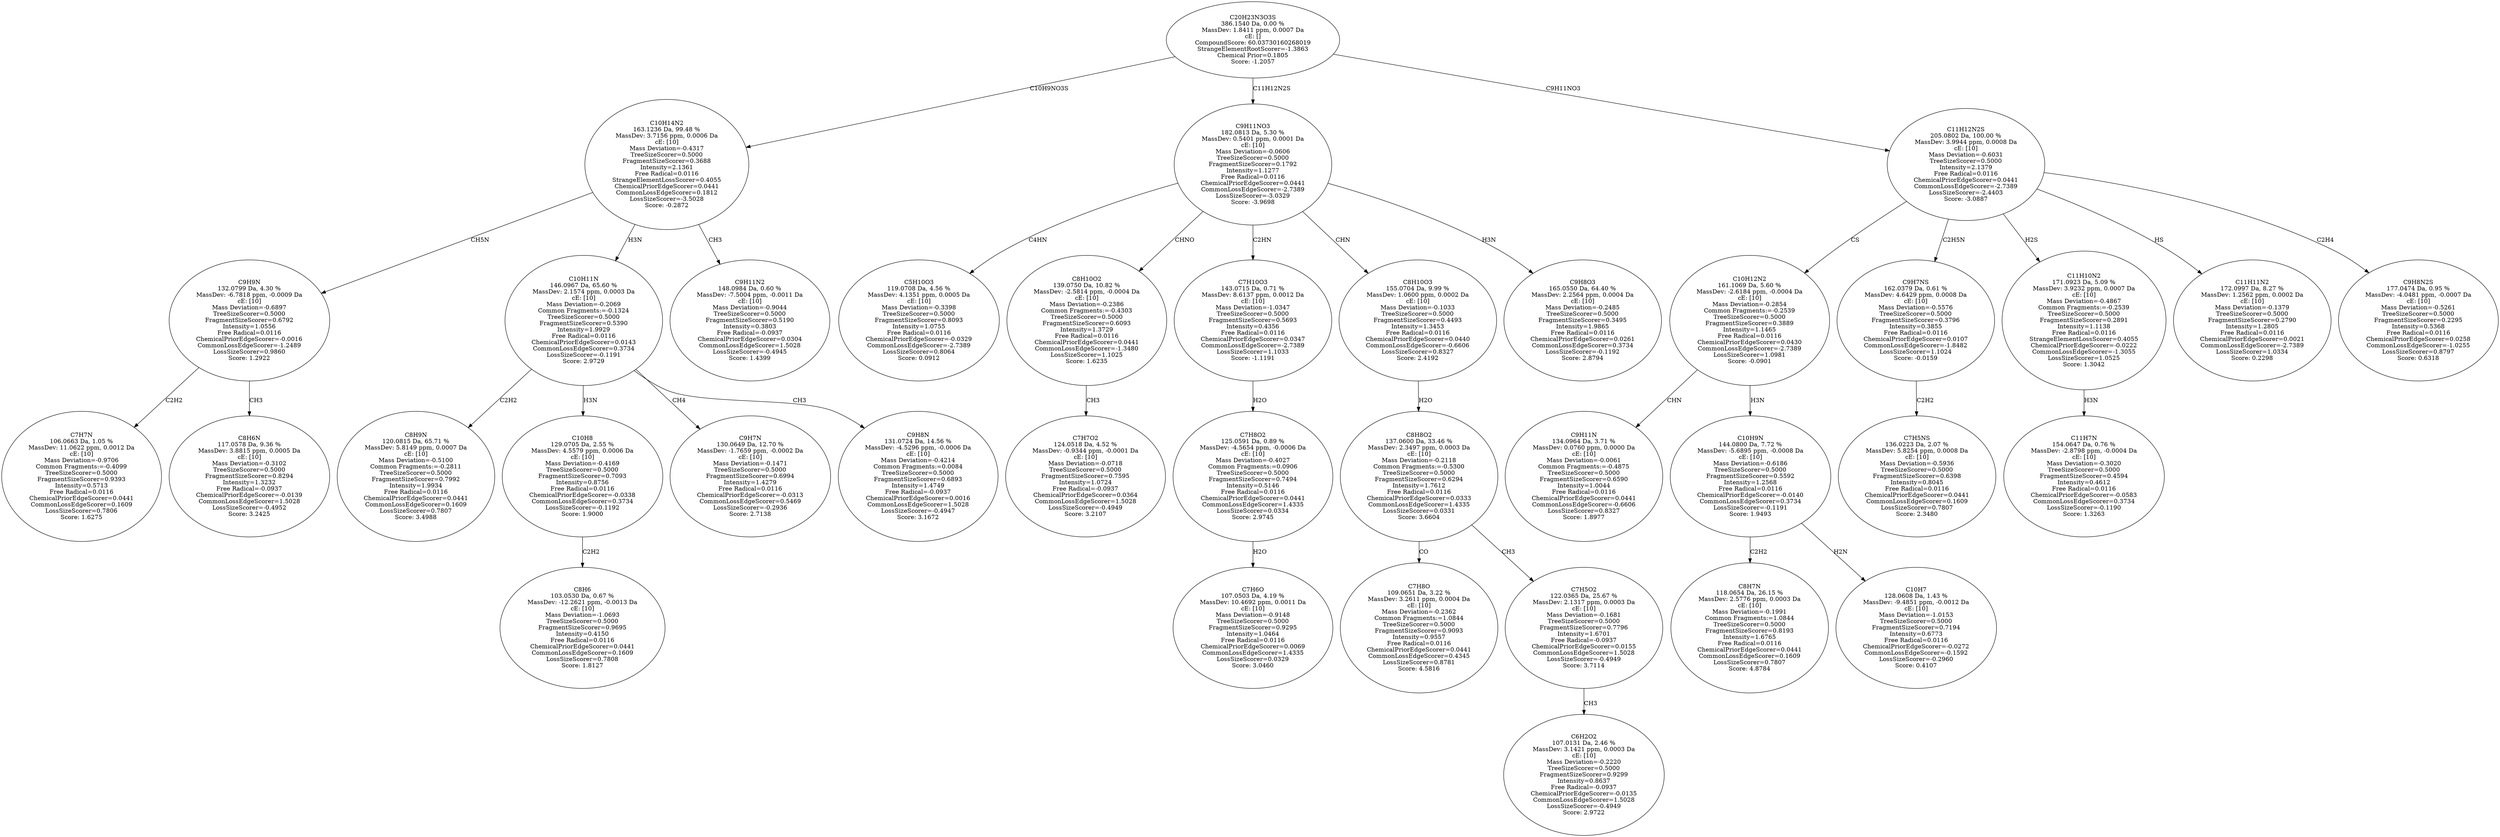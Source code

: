 strict digraph {
v1 [label="C7H7N\n106.0663 Da, 1.05 %\nMassDev: 11.0622 ppm, 0.0012 Da\ncE: [10]\nMass Deviation=-0.9706\nCommon Fragments:=-0.4099\nTreeSizeScorer=0.5000\nFragmentSizeScorer=0.9393\nIntensity=0.5713\nFree Radical=0.0116\nChemicalPriorEdgeScorer=0.0441\nCommonLossEdgeScorer=0.1609\nLossSizeScorer=0.7806\nScore: 1.6275"];
v2 [label="C8H6N\n117.0578 Da, 9.36 %\nMassDev: 3.8815 ppm, 0.0005 Da\ncE: [10]\nMass Deviation=-0.3102\nTreeSizeScorer=0.5000\nFragmentSizeScorer=0.8294\nIntensity=1.3232\nFree Radical=-0.0937\nChemicalPriorEdgeScorer=-0.0139\nCommonLossEdgeScorer=1.5028\nLossSizeScorer=-0.4952\nScore: 3.2425"];
v3 [label="C9H9N\n132.0799 Da, 4.30 %\nMassDev: -6.7818 ppm, -0.0009 Da\ncE: [10]\nMass Deviation=-0.6897\nTreeSizeScorer=0.5000\nFragmentSizeScorer=0.6792\nIntensity=1.0556\nFree Radical=0.0116\nChemicalPriorEdgeScorer=-0.0016\nCommonLossEdgeScorer=-1.2489\nLossSizeScorer=0.9860\nScore: 1.2922"];
v4 [label="C8H9N\n120.0815 Da, 65.71 %\nMassDev: 5.8149 ppm, 0.0007 Da\ncE: [10]\nMass Deviation=-0.5100\nCommon Fragments:=-0.2811\nTreeSizeScorer=0.5000\nFragmentSizeScorer=0.7992\nIntensity=1.9934\nFree Radical=0.0116\nChemicalPriorEdgeScorer=0.0441\nCommonLossEdgeScorer=0.1609\nLossSizeScorer=0.7807\nScore: 3.4988"];
v5 [label="C8H6\n103.0530 Da, 0.67 %\nMassDev: -12.2621 ppm, -0.0013 Da\ncE: [10]\nMass Deviation=-1.0693\nTreeSizeScorer=0.5000\nFragmentSizeScorer=0.9695\nIntensity=0.4150\nFree Radical=0.0116\nChemicalPriorEdgeScorer=0.0441\nCommonLossEdgeScorer=0.1609\nLossSizeScorer=0.7808\nScore: 1.8127"];
v6 [label="C10H8\n129.0705 Da, 2.55 %\nMassDev: 4.5579 ppm, 0.0006 Da\ncE: [10]\nMass Deviation=-0.4169\nTreeSizeScorer=0.5000\nFragmentSizeScorer=0.7093\nIntensity=0.8756\nFree Radical=0.0116\nChemicalPriorEdgeScorer=-0.0338\nCommonLossEdgeScorer=0.3734\nLossSizeScorer=-0.1192\nScore: 1.9000"];
v7 [label="C9H7N\n130.0649 Da, 12.70 %\nMassDev: -1.7659 ppm, -0.0002 Da\ncE: [10]\nMass Deviation=-0.1471\nTreeSizeScorer=0.5000\nFragmentSizeScorer=0.6994\nIntensity=1.4279\nFree Radical=0.0116\nChemicalPriorEdgeScorer=-0.0313\nCommonLossEdgeScorer=0.5469\nLossSizeScorer=-0.2936\nScore: 2.7138"];
v8 [label="C9H8N\n131.0724 Da, 14.56 %\nMassDev: -4.5296 ppm, -0.0006 Da\ncE: [10]\nMass Deviation=-0.4214\nCommon Fragments:=0.0084\nTreeSizeScorer=0.5000\nFragmentSizeScorer=0.6893\nIntensity=1.4749\nFree Radical=-0.0937\nChemicalPriorEdgeScorer=0.0016\nCommonLossEdgeScorer=1.5028\nLossSizeScorer=-0.4947\nScore: 3.1672"];
v9 [label="C10H11N\n146.0967 Da, 65.60 %\nMassDev: 2.1574 ppm, 0.0003 Da\ncE: [10]\nMass Deviation=-0.2069\nCommon Fragments:=-0.1324\nTreeSizeScorer=0.5000\nFragmentSizeScorer=0.5390\nIntensity=1.9929\nFree Radical=0.0116\nChemicalPriorEdgeScorer=0.0143\nCommonLossEdgeScorer=0.3734\nLossSizeScorer=-0.1191\nScore: 2.9729"];
v10 [label="C9H11N2\n148.0984 Da, 0.60 %\nMassDev: -7.5004 ppm, -0.0011 Da\ncE: [10]\nMass Deviation=-0.9044\nTreeSizeScorer=0.5000\nFragmentSizeScorer=0.5190\nIntensity=0.3803\nFree Radical=-0.0937\nChemicalPriorEdgeScorer=0.0304\nCommonLossEdgeScorer=1.5028\nLossSizeScorer=-0.4945\nScore: 1.4399"];
v11 [label="C10H14N2\n163.1236 Da, 99.48 %\nMassDev: 3.7156 ppm, 0.0006 Da\ncE: [10]\nMass Deviation=-0.4317\nTreeSizeScorer=0.5000\nFragmentSizeScorer=0.3688\nIntensity=2.1361\nFree Radical=0.0116\nStrangeElementLossScorer=0.4055\nChemicalPriorEdgeScorer=0.0441\nCommonLossEdgeScorer=0.1812\nLossSizeScorer=-3.5028\nScore: -0.2872"];
v12 [label="C5H10O3\n119.0708 Da, 4.56 %\nMassDev: 4.1351 ppm, 0.0005 Da\ncE: [10]\nMass Deviation=-0.3398\nTreeSizeScorer=0.5000\nFragmentSizeScorer=0.8093\nIntensity=1.0755\nFree Radical=0.0116\nChemicalPriorEdgeScorer=-0.0329\nCommonLossEdgeScorer=-2.7389\nLossSizeScorer=0.8064\nScore: 0.0912"];
v13 [label="C7H7O2\n124.0518 Da, 4.52 %\nMassDev: -0.9344 ppm, -0.0001 Da\ncE: [10]\nMass Deviation=-0.0718\nTreeSizeScorer=0.5000\nFragmentSizeScorer=0.7595\nIntensity=1.0724\nFree Radical=-0.0937\nChemicalPriorEdgeScorer=0.0364\nCommonLossEdgeScorer=1.5028\nLossSizeScorer=-0.4949\nScore: 3.2107"];
v14 [label="C8H10O2\n139.0750 Da, 10.82 %\nMassDev: -2.5814 ppm, -0.0004 Da\ncE: [10]\nMass Deviation=-0.2386\nCommon Fragments:=-0.4303\nTreeSizeScorer=0.5000\nFragmentSizeScorer=0.6093\nIntensity=1.3729\nFree Radical=0.0116\nChemicalPriorEdgeScorer=0.0441\nCommonLossEdgeScorer=-1.3480\nLossSizeScorer=1.1025\nScore: 1.6235"];
v15 [label="C7H6O\n107.0503 Da, 4.19 %\nMassDev: 10.4692 ppm, 0.0011 Da\ncE: [10]\nMass Deviation=-0.9148\nTreeSizeScorer=0.5000\nFragmentSizeScorer=0.9295\nIntensity=1.0464\nFree Radical=0.0116\nChemicalPriorEdgeScorer=0.0069\nCommonLossEdgeScorer=1.4335\nLossSizeScorer=0.0329\nScore: 3.0460"];
v16 [label="C7H8O2\n125.0591 Da, 0.89 %\nMassDev: -4.5654 ppm, -0.0006 Da\ncE: [10]\nMass Deviation=-0.4027\nCommon Fragments:=0.0906\nTreeSizeScorer=0.5000\nFragmentSizeScorer=0.7494\nIntensity=0.5146\nFree Radical=0.0116\nChemicalPriorEdgeScorer=0.0441\nCommonLossEdgeScorer=1.4335\nLossSizeScorer=0.0334\nScore: 2.9745"];
v17 [label="C7H10O3\n143.0715 Da, 0.71 %\nMassDev: 8.6137 ppm, 0.0012 Da\ncE: [10]\nMass Deviation=-1.0347\nTreeSizeScorer=0.5000\nFragmentSizeScorer=0.5693\nIntensity=0.4356\nFree Radical=0.0116\nChemicalPriorEdgeScorer=0.0347\nCommonLossEdgeScorer=-2.7389\nLossSizeScorer=1.1033\nScore: -1.1191"];
v18 [label="C7H8O\n109.0651 Da, 3.22 %\nMassDev: 3.2611 ppm, 0.0004 Da\ncE: [10]\nMass Deviation=-0.2362\nCommon Fragments:=1.0844\nTreeSizeScorer=0.5000\nFragmentSizeScorer=0.9093\nIntensity=0.9557\nFree Radical=0.0116\nChemicalPriorEdgeScorer=0.0441\nCommonLossEdgeScorer=0.4345\nLossSizeScorer=0.8781\nScore: 4.5816"];
v19 [label="C6H2O2\n107.0131 Da, 2.46 %\nMassDev: 3.1421 ppm, 0.0003 Da\ncE: [10]\nMass Deviation=-0.2220\nTreeSizeScorer=0.5000\nFragmentSizeScorer=0.9299\nIntensity=0.8637\nFree Radical=-0.0937\nChemicalPriorEdgeScorer=-0.0135\nCommonLossEdgeScorer=1.5028\nLossSizeScorer=-0.4949\nScore: 2.9722"];
v20 [label="C7H5O2\n122.0365 Da, 25.67 %\nMassDev: 2.1317 ppm, 0.0003 Da\ncE: [10]\nMass Deviation=-0.1681\nTreeSizeScorer=0.5000\nFragmentSizeScorer=0.7796\nIntensity=1.6701\nFree Radical=-0.0937\nChemicalPriorEdgeScorer=0.0155\nCommonLossEdgeScorer=1.5028\nLossSizeScorer=-0.4949\nScore: 3.7114"];
v21 [label="C8H8O2\n137.0600 Da, 33.46 %\nMassDev: 2.3497 ppm, 0.0003 Da\ncE: [10]\nMass Deviation=-0.2118\nCommon Fragments:=-0.5300\nTreeSizeScorer=0.5000\nFragmentSizeScorer=0.6294\nIntensity=1.7612\nFree Radical=0.0116\nChemicalPriorEdgeScorer=0.0333\nCommonLossEdgeScorer=1.4335\nLossSizeScorer=0.0331\nScore: 3.6604"];
v22 [label="C8H10O3\n155.0704 Da, 9.99 %\nMassDev: 1.0600 ppm, 0.0002 Da\ncE: [10]\nMass Deviation=-0.1033\nTreeSizeScorer=0.5000\nFragmentSizeScorer=0.4493\nIntensity=1.3453\nFree Radical=0.0116\nChemicalPriorEdgeScorer=0.0440\nCommonLossEdgeScorer=-0.6606\nLossSizeScorer=0.8327\nScore: 2.4192"];
v23 [label="C9H8O3\n165.0550 Da, 64.40 %\nMassDev: 2.2564 ppm, 0.0004 Da\ncE: [10]\nMass Deviation=-0.2485\nTreeSizeScorer=0.5000\nFragmentSizeScorer=0.3495\nIntensity=1.9865\nFree Radical=0.0116\nChemicalPriorEdgeScorer=0.0261\nCommonLossEdgeScorer=0.3734\nLossSizeScorer=-0.1192\nScore: 2.8794"];
v24 [label="C9H11NO3\n182.0813 Da, 5.30 %\nMassDev: 0.5401 ppm, 0.0001 Da\ncE: [10]\nMass Deviation=-0.0606\nTreeSizeScorer=0.5000\nFragmentSizeScorer=0.1792\nIntensity=1.1277\nFree Radical=0.0116\nChemicalPriorEdgeScorer=0.0441\nCommonLossEdgeScorer=-2.7389\nLossSizeScorer=-3.0329\nScore: -3.9698"];
v25 [label="C9H11N\n134.0964 Da, 3.71 %\nMassDev: 0.0760 ppm, 0.0000 Da\ncE: [10]\nMass Deviation=-0.0061\nCommon Fragments:=-0.4875\nTreeSizeScorer=0.5000\nFragmentSizeScorer=0.6590\nIntensity=1.0044\nFree Radical=0.0116\nChemicalPriorEdgeScorer=0.0441\nCommonLossEdgeScorer=-0.6606\nLossSizeScorer=0.8327\nScore: 1.8977"];
v26 [label="C8H7N\n118.0654 Da, 26.15 %\nMassDev: 2.5776 ppm, 0.0003 Da\ncE: [10]\nMass Deviation=-0.1991\nCommon Fragments:=1.0844\nTreeSizeScorer=0.5000\nFragmentSizeScorer=0.8193\nIntensity=1.6765\nFree Radical=0.0116\nChemicalPriorEdgeScorer=0.0441\nCommonLossEdgeScorer=0.1609\nLossSizeScorer=0.7807\nScore: 4.8784"];
v27 [label="C10H7\n128.0608 Da, 1.43 %\nMassDev: -9.4851 ppm, -0.0012 Da\ncE: [10]\nMass Deviation=-1.0153\nTreeSizeScorer=0.5000\nFragmentSizeScorer=0.7194\nIntensity=0.6773\nFree Radical=0.0116\nChemicalPriorEdgeScorer=-0.0272\nCommonLossEdgeScorer=-0.1592\nLossSizeScorer=-0.2960\nScore: 0.4107"];
v28 [label="C10H9N\n144.0800 Da, 7.72 %\nMassDev: -5.6895 ppm, -0.0008 Da\ncE: [10]\nMass Deviation=-0.6186\nTreeSizeScorer=0.5000\nFragmentSizeScorer=0.5592\nIntensity=1.2568\nFree Radical=0.0116\nChemicalPriorEdgeScorer=-0.0140\nCommonLossEdgeScorer=0.3734\nLossSizeScorer=-0.1191\nScore: 1.9493"];
v29 [label="C10H12N2\n161.1069 Da, 5.60 %\nMassDev: -2.6184 ppm, -0.0004 Da\ncE: [10]\nMass Deviation=-0.2854\nCommon Fragments:=-0.2539\nTreeSizeScorer=0.5000\nFragmentSizeScorer=0.3889\nIntensity=1.1465\nFree Radical=0.0116\nChemicalPriorEdgeScorer=0.0430\nCommonLossEdgeScorer=-2.7389\nLossSizeScorer=1.0981\nScore: -0.0901"];
v30 [label="C7H5NS\n136.0223 Da, 2.07 %\nMassDev: 5.8254 ppm, 0.0008 Da\ncE: [10]\nMass Deviation=-0.5936\nTreeSizeScorer=0.5000\nFragmentSizeScorer=0.6398\nIntensity=0.8045\nFree Radical=0.0116\nChemicalPriorEdgeScorer=0.0441\nCommonLossEdgeScorer=0.1609\nLossSizeScorer=0.7807\nScore: 2.3480"];
v31 [label="C9H7NS\n162.0379 Da, 0.61 %\nMassDev: 4.6429 ppm, 0.0008 Da\ncE: [10]\nMass Deviation=-0.5576\nTreeSizeScorer=0.5000\nFragmentSizeScorer=0.3796\nIntensity=0.3855\nFree Radical=0.0116\nChemicalPriorEdgeScorer=0.0107\nCommonLossEdgeScorer=-1.8482\nLossSizeScorer=1.1024\nScore: -0.0159"];
v32 [label="C11H7N\n154.0647 Da, 0.76 %\nMassDev: -2.8798 ppm, -0.0004 Da\ncE: [10]\nMass Deviation=-0.3020\nTreeSizeScorer=0.5000\nFragmentSizeScorer=0.4594\nIntensity=0.4612\nFree Radical=0.0116\nChemicalPriorEdgeScorer=-0.0583\nCommonLossEdgeScorer=0.3734\nLossSizeScorer=-0.1190\nScore: 1.3263"];
v33 [label="C11H10N2\n171.0923 Da, 5.09 %\nMassDev: 3.9232 ppm, 0.0007 Da\ncE: [10]\nMass Deviation=-0.4867\nCommon Fragments:=-0.2539\nTreeSizeScorer=0.5000\nFragmentSizeScorer=0.2891\nIntensity=1.1138\nFree Radical=0.0116\nStrangeElementLossScorer=0.4055\nChemicalPriorEdgeScorer=-0.0222\nCommonLossEdgeScorer=-1.3055\nLossSizeScorer=1.0525\nScore: 1.3042"];
v34 [label="C11H11N2\n172.0997 Da, 8.27 %\nMassDev: 1.2562 ppm, 0.0002 Da\ncE: [10]\nMass Deviation=-0.1379\nTreeSizeScorer=0.5000\nFragmentSizeScorer=0.2790\nIntensity=1.2805\nFree Radical=0.0116\nChemicalPriorEdgeScorer=0.0021\nCommonLossEdgeScorer=-2.7389\nLossSizeScorer=1.0334\nScore: 0.2298"];
v35 [label="C9H8N2S\n177.0474 Da, 0.95 %\nMassDev: -4.0481 ppm, -0.0007 Da\ncE: [10]\nMass Deviation=-0.5261\nTreeSizeScorer=0.5000\nFragmentSizeScorer=0.2295\nIntensity=0.5368\nFree Radical=0.0116\nChemicalPriorEdgeScorer=0.0258\nCommonLossEdgeScorer=-1.0255\nLossSizeScorer=0.8797\nScore: 0.6318"];
v36 [label="C11H12N2S\n205.0802 Da, 100.00 %\nMassDev: 3.9944 ppm, 0.0008 Da\ncE: [10]\nMass Deviation=-0.6031\nTreeSizeScorer=0.5000\nIntensity=2.1379\nFree Radical=0.0116\nChemicalPriorEdgeScorer=0.0441\nCommonLossEdgeScorer=-2.7389\nLossSizeScorer=-2.4403\nScore: -3.0887"];
v37 [label="C20H23N3O3S\n386.1540 Da, 0.00 %\nMassDev: 1.8411 ppm, 0.0007 Da\ncE: []\nCompoundScore: 60.03730160268019\nStrangeElementRootScorer=-1.3863\nChemical Prior=0.1805\nScore: -1.2057"];
v3 -> v1 [label="C2H2"];
v3 -> v2 [label="CH3"];
v11 -> v3 [label="CH5N"];
v9 -> v4 [label="C2H2"];
v6 -> v5 [label="C2H2"];
v9 -> v6 [label="H3N"];
v9 -> v7 [label="CH4"];
v9 -> v8 [label="CH3"];
v11 -> v9 [label="H3N"];
v11 -> v10 [label="CH3"];
v37 -> v11 [label="C10H9NO3S"];
v24 -> v12 [label="C4HN"];
v14 -> v13 [label="CH3"];
v24 -> v14 [label="CHNO"];
v16 -> v15 [label="H2O"];
v17 -> v16 [label="H2O"];
v24 -> v17 [label="C2HN"];
v21 -> v18 [label="CO"];
v20 -> v19 [label="CH3"];
v21 -> v20 [label="CH3"];
v22 -> v21 [label="H2O"];
v24 -> v22 [label="CHN"];
v24 -> v23 [label="H3N"];
v37 -> v24 [label="C11H12N2S"];
v29 -> v25 [label="CHN"];
v28 -> v26 [label="C2H2"];
v28 -> v27 [label="H2N"];
v29 -> v28 [label="H3N"];
v36 -> v29 [label="CS"];
v31 -> v30 [label="C2H2"];
v36 -> v31 [label="C2H5N"];
v33 -> v32 [label="H3N"];
v36 -> v33 [label="H2S"];
v36 -> v34 [label="HS"];
v36 -> v35 [label="C2H4"];
v37 -> v36 [label="C9H11NO3"];
}